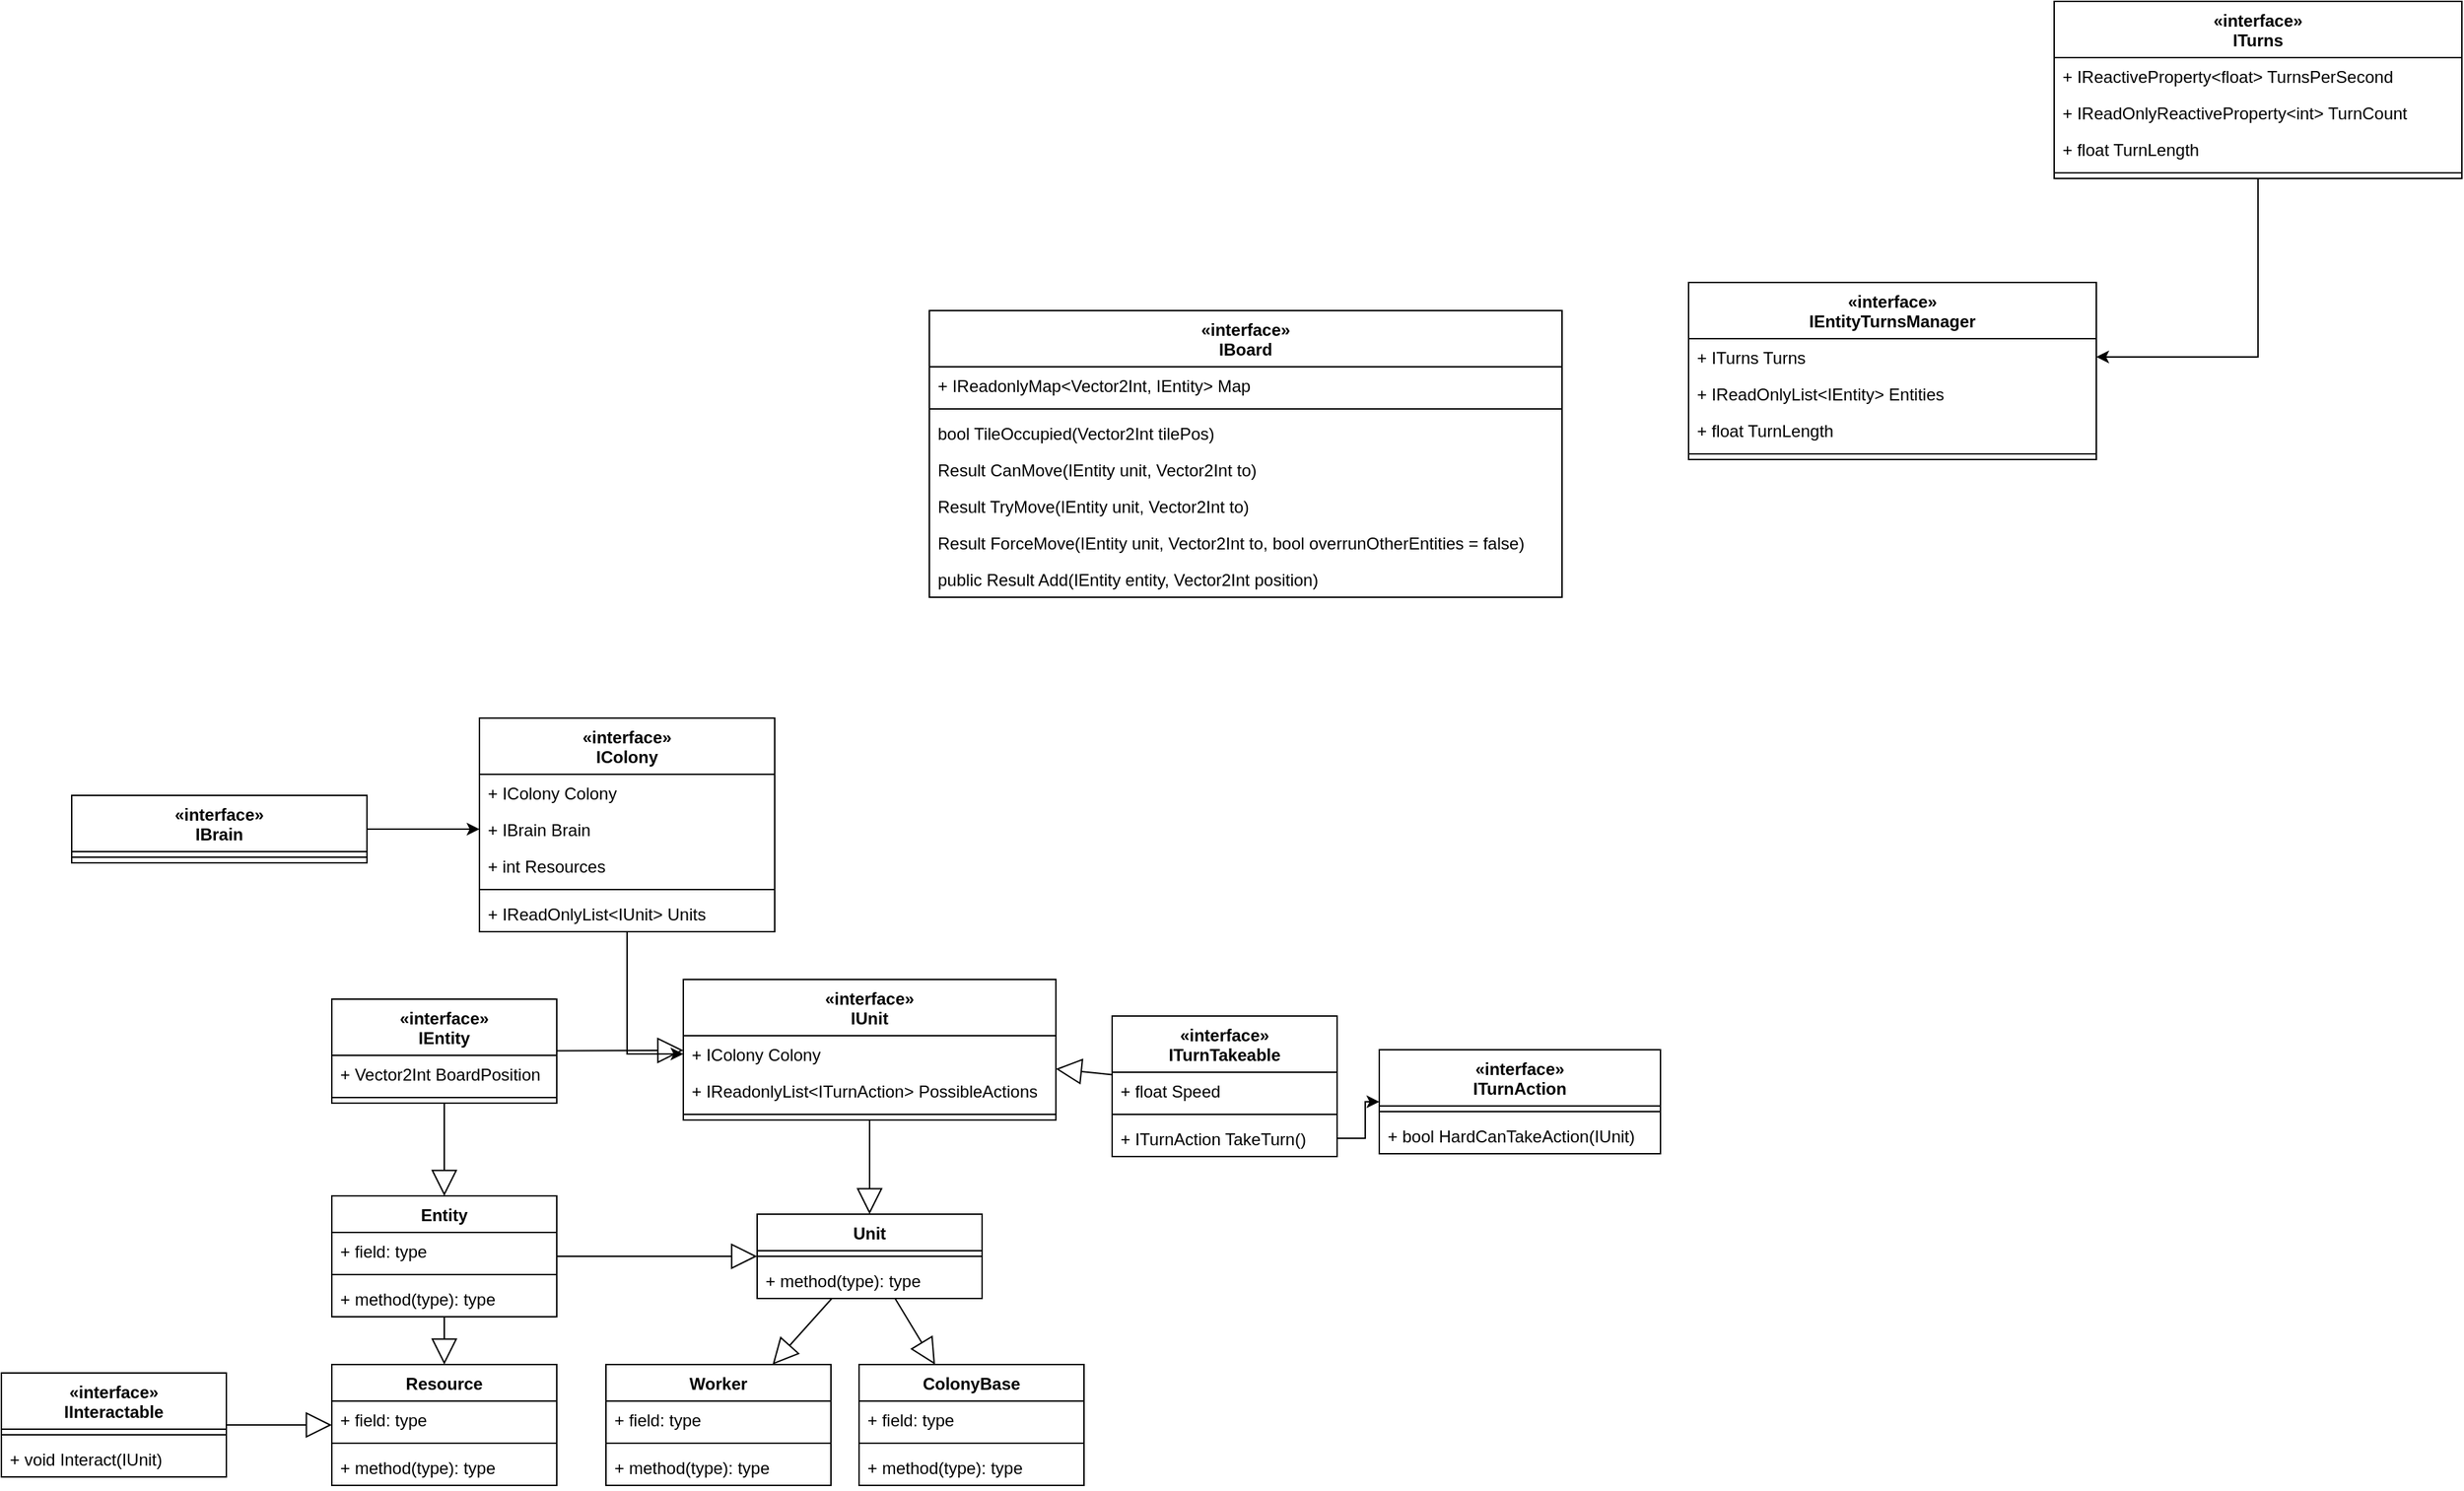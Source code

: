 <mxfile version="19.0.3" type="device" pages="4"><diagram id="ZLmnPXLpyZ1-UzSTO1Ew" name="EntityHierarchy"><mxGraphModel dx="1696" dy="1812" grid="1" gridSize="10" guides="1" tooltips="1" connect="1" arrows="1" fold="1" page="1" pageScale="1" pageWidth="850" pageHeight="1100" math="0" shadow="0"><root><mxCell id="0"/><mxCell id="1" parent="0"/><mxCell id="aMMaPW7xvZZe-4HKW5MD-9" value="" style="endArrow=block;endSize=16;endFill=0;html=1;rounded=0;" parent="1" source="5MEauvQWIaSt9LRrsVav-13" target="5MEauvQWIaSt9LRrsVav-9" edge="1"><mxGeometry x="0.429" y="-5" width="160" relative="1" as="geometry"><mxPoint x="470" y="200" as="sourcePoint"/><mxPoint x="630" y="200" as="targetPoint"/><mxPoint as="offset"/></mxGeometry></mxCell><mxCell id="aMMaPW7xvZZe-4HKW5MD-16" value="" style="endArrow=block;endSize=16;endFill=0;html=1;rounded=0;" parent="1" source="5MEauvQWIaSt9LRrsVav-35" target="5MEauvQWIaSt9LRrsVav-9" edge="1"><mxGeometry x="-0.333" width="160" relative="1" as="geometry"><mxPoint x="595.0" y="-70.0" as="sourcePoint"/><mxPoint x="478" y="-40" as="targetPoint"/><mxPoint as="offset"/></mxGeometry></mxCell><mxCell id="aMMaPW7xvZZe-4HKW5MD-17" value="" style="endArrow=block;endSize=16;endFill=0;html=1;rounded=0;" parent="1" source="5MEauvQWIaSt9LRrsVav-9" target="5MEauvQWIaSt9LRrsVav-4" edge="1"><mxGeometry x="-0.267" width="160" relative="1" as="geometry"><mxPoint x="545" y="68" as="sourcePoint"/><mxPoint x="545" y="128" as="targetPoint"/><mxPoint as="offset"/></mxGeometry></mxCell><mxCell id="aMMaPW7xvZZe-4HKW5MD-18" value="" style="endArrow=block;endSize=16;endFill=0;html=1;rounded=0;" parent="1" source="5MEauvQWIaSt9LRrsVav-17" target="5MEauvQWIaSt9LRrsVav-4" edge="1"><mxGeometry x="-0.267" width="160" relative="1" as="geometry"><mxPoint x="440" y="140" as="sourcePoint"/><mxPoint x="440" y="192" as="targetPoint"/><mxPoint as="offset"/></mxGeometry></mxCell><mxCell id="aMMaPW7xvZZe-4HKW5MD-19" value="" style="endArrow=block;endSize=16;endFill=0;html=1;rounded=0;" parent="1" source="5MEauvQWIaSt9LRrsVav-13" target="5MEauvQWIaSt9LRrsVav-17" edge="1"><mxGeometry x="-0.267" width="160" relative="1" as="geometry"><mxPoint x="555.0" y="80" as="sourcePoint"/><mxPoint x="555.0" y="110" as="targetPoint"/><mxPoint as="offset"/></mxGeometry></mxCell><mxCell id="5MEauvQWIaSt9LRrsVav-3" value="" style="endArrow=block;endSize=16;endFill=0;html=1;rounded=0;" parent="1" source="5MEauvQWIaSt9LRrsVav-4" target="5MEauvQWIaSt9LRrsVav-21" edge="1"><mxGeometry width="160" relative="1" as="geometry"><mxPoint x="670" y="149" as="sourcePoint"/><mxPoint x="775" y="149" as="targetPoint"/></mxGeometry></mxCell><mxCell id="5MEauvQWIaSt9LRrsVav-4" value="Unit" style="swimlane;fontStyle=1;align=center;verticalAlign=top;childLayout=stackLayout;horizontal=1;startSize=26;horizontalStack=0;resizeParent=1;resizeParentMax=0;resizeLast=0;collapsible=1;marginBottom=0;fontSize=12;fillColor=none;" parent="1" vertex="1"><mxGeometry x="567.5" y="173" width="160" height="60" as="geometry"><mxRectangle x="515" y="112" width="60" height="26" as="alternateBounds"/></mxGeometry></mxCell><mxCell id="5MEauvQWIaSt9LRrsVav-6" value="" style="line;strokeWidth=1;fillColor=none;align=left;verticalAlign=middle;spacingTop=-1;spacingLeft=3;spacingRight=3;rotatable=0;labelPosition=right;points=[];portConstraint=eastwest;fontSize=12;" parent="5MEauvQWIaSt9LRrsVav-4" vertex="1"><mxGeometry y="26" width="160" height="8" as="geometry"/></mxCell><mxCell id="5MEauvQWIaSt9LRrsVav-7" value="+ method(type): type" style="text;strokeColor=none;fillColor=none;align=left;verticalAlign=top;spacingLeft=4;spacingRight=4;overflow=hidden;rotatable=0;points=[[0,0.5],[1,0.5]];portConstraint=eastwest;fontSize=12;" parent="5MEauvQWIaSt9LRrsVav-4" vertex="1"><mxGeometry y="34" width="160" height="26" as="geometry"/></mxCell><mxCell id="5MEauvQWIaSt9LRrsVav-9" value="«interface»&#10;IUnit" style="swimlane;fontStyle=1;align=center;verticalAlign=top;childLayout=stackLayout;horizontal=1;startSize=40;horizontalStack=0;resizeParent=1;resizeParentMax=0;resizeLast=0;collapsible=1;marginBottom=0;fontSize=12;fillColor=none;" parent="1" vertex="1"><mxGeometry x="515" y="6" width="265" height="100" as="geometry"><mxRectangle x="700" y="-40" width="100" height="40" as="alternateBounds"/></mxGeometry></mxCell><mxCell id="5MEauvQWIaSt9LRrsVav-14" value="+ IColony Colony" style="text;strokeColor=none;fillColor=none;align=left;verticalAlign=top;spacingLeft=4;spacingRight=4;overflow=hidden;rotatable=0;points=[[0,0.5],[1,0.5]];portConstraint=eastwest;fontSize=12;" parent="5MEauvQWIaSt9LRrsVav-9" vertex="1"><mxGeometry y="40" width="265" height="26" as="geometry"/></mxCell><mxCell id="wo3nY_XV8WF72PllC1EJ-2" value="+ IReadonlyList&lt;ITurnAction&gt; PossibleActions" style="text;strokeColor=none;fillColor=none;align=left;verticalAlign=top;spacingLeft=4;spacingRight=4;overflow=hidden;rotatable=0;points=[[0,0.5],[1,0.5]];portConstraint=eastwest;fontSize=12;" parent="5MEauvQWIaSt9LRrsVav-9" vertex="1"><mxGeometry y="66" width="265" height="26" as="geometry"/></mxCell><mxCell id="5MEauvQWIaSt9LRrsVav-11" value="" style="line;strokeWidth=1;fillColor=none;align=left;verticalAlign=middle;spacingTop=-1;spacingLeft=3;spacingRight=3;rotatable=0;labelPosition=right;points=[];portConstraint=eastwest;fontSize=12;" parent="5MEauvQWIaSt9LRrsVav-9" vertex="1"><mxGeometry y="92" width="265" height="8" as="geometry"/></mxCell><mxCell id="5MEauvQWIaSt9LRrsVav-13" value="«interface»&#10;IEntity" style="swimlane;fontStyle=1;align=center;verticalAlign=top;childLayout=stackLayout;horizontal=1;startSize=40;horizontalStack=0;resizeParent=1;resizeParentMax=0;resizeLast=0;collapsible=1;marginBottom=0;fontSize=12;fillColor=none;" parent="1" vertex="1"><mxGeometry x="265" y="20" width="160" height="74" as="geometry"><mxRectangle x="700" y="-40" width="100" height="40" as="alternateBounds"/></mxGeometry></mxCell><mxCell id="5MEauvQWIaSt9LRrsVav-5" value="+ Vector2Int BoardPosition" style="text;strokeColor=none;fillColor=none;align=left;verticalAlign=top;spacingLeft=4;spacingRight=4;overflow=hidden;rotatable=0;points=[[0,0.5],[1,0.5]];portConstraint=eastwest;fontSize=12;" parent="5MEauvQWIaSt9LRrsVav-13" vertex="1"><mxGeometry y="40" width="160" height="26" as="geometry"/></mxCell><mxCell id="5MEauvQWIaSt9LRrsVav-15" value="" style="line;strokeWidth=1;fillColor=none;align=left;verticalAlign=middle;spacingTop=-1;spacingLeft=3;spacingRight=3;rotatable=0;labelPosition=right;points=[];portConstraint=eastwest;fontSize=12;" parent="5MEauvQWIaSt9LRrsVav-13" vertex="1"><mxGeometry y="66" width="160" height="8" as="geometry"/></mxCell><mxCell id="5MEauvQWIaSt9LRrsVav-17" value="Entity" style="swimlane;fontStyle=1;align=center;verticalAlign=top;childLayout=stackLayout;horizontal=1;startSize=26;horizontalStack=0;resizeParent=1;resizeParentMax=0;resizeLast=0;collapsible=1;marginBottom=0;fontSize=12;fillColor=none;" parent="1" vertex="1"><mxGeometry x="265" y="160" width="160" height="86" as="geometry"><mxRectangle x="515" y="112" width="60" height="26" as="alternateBounds"/></mxGeometry></mxCell><mxCell id="5MEauvQWIaSt9LRrsVav-18" value="+ field: type" style="text;strokeColor=none;fillColor=none;align=left;verticalAlign=top;spacingLeft=4;spacingRight=4;overflow=hidden;rotatable=0;points=[[0,0.5],[1,0.5]];portConstraint=eastwest;fontSize=12;" parent="5MEauvQWIaSt9LRrsVav-17" vertex="1"><mxGeometry y="26" width="160" height="26" as="geometry"/></mxCell><mxCell id="5MEauvQWIaSt9LRrsVav-19" value="" style="line;strokeWidth=1;fillColor=none;align=left;verticalAlign=middle;spacingTop=-1;spacingLeft=3;spacingRight=3;rotatable=0;labelPosition=right;points=[];portConstraint=eastwest;fontSize=12;" parent="5MEauvQWIaSt9LRrsVav-17" vertex="1"><mxGeometry y="52" width="160" height="8" as="geometry"/></mxCell><mxCell id="5MEauvQWIaSt9LRrsVav-20" value="+ method(type): type" style="text;strokeColor=none;fillColor=none;align=left;verticalAlign=top;spacingLeft=4;spacingRight=4;overflow=hidden;rotatable=0;points=[[0,0.5],[1,0.5]];portConstraint=eastwest;fontSize=12;" parent="5MEauvQWIaSt9LRrsVav-17" vertex="1"><mxGeometry y="60" width="160" height="26" as="geometry"/></mxCell><mxCell id="5MEauvQWIaSt9LRrsVav-21" value="ColonyBase" style="swimlane;fontStyle=1;align=center;verticalAlign=top;childLayout=stackLayout;horizontal=1;startSize=26;horizontalStack=0;resizeParent=1;resizeParentMax=0;resizeLast=0;collapsible=1;marginBottom=0;fontSize=12;fillColor=none;" parent="1" vertex="1"><mxGeometry x="640" y="280" width="160" height="86" as="geometry"><mxRectangle x="515" y="112" width="60" height="26" as="alternateBounds"/></mxGeometry></mxCell><mxCell id="5MEauvQWIaSt9LRrsVav-22" value="+ field: type" style="text;strokeColor=none;fillColor=none;align=left;verticalAlign=top;spacingLeft=4;spacingRight=4;overflow=hidden;rotatable=0;points=[[0,0.5],[1,0.5]];portConstraint=eastwest;fontSize=12;" parent="5MEauvQWIaSt9LRrsVav-21" vertex="1"><mxGeometry y="26" width="160" height="26" as="geometry"/></mxCell><mxCell id="5MEauvQWIaSt9LRrsVav-23" value="" style="line;strokeWidth=1;fillColor=none;align=left;verticalAlign=middle;spacingTop=-1;spacingLeft=3;spacingRight=3;rotatable=0;labelPosition=right;points=[];portConstraint=eastwest;fontSize=12;" parent="5MEauvQWIaSt9LRrsVav-21" vertex="1"><mxGeometry y="52" width="160" height="8" as="geometry"/></mxCell><mxCell id="5MEauvQWIaSt9LRrsVav-24" value="+ method(type): type" style="text;strokeColor=none;fillColor=none;align=left;verticalAlign=top;spacingLeft=4;spacingRight=4;overflow=hidden;rotatable=0;points=[[0,0.5],[1,0.5]];portConstraint=eastwest;fontSize=12;" parent="5MEauvQWIaSt9LRrsVav-21" vertex="1"><mxGeometry y="60" width="160" height="26" as="geometry"/></mxCell><mxCell id="5MEauvQWIaSt9LRrsVav-25" value="Worker" style="swimlane;fontStyle=1;align=center;verticalAlign=top;childLayout=stackLayout;horizontal=1;startSize=26;horizontalStack=0;resizeParent=1;resizeParentMax=0;resizeLast=0;collapsible=1;marginBottom=0;fontSize=12;fillColor=none;" parent="1" vertex="1"><mxGeometry x="460" y="280" width="160" height="86" as="geometry"><mxRectangle x="515" y="112" width="60" height="26" as="alternateBounds"/></mxGeometry></mxCell><mxCell id="5MEauvQWIaSt9LRrsVav-26" value="+ field: type" style="text;strokeColor=none;fillColor=none;align=left;verticalAlign=top;spacingLeft=4;spacingRight=4;overflow=hidden;rotatable=0;points=[[0,0.5],[1,0.5]];portConstraint=eastwest;fontSize=12;" parent="5MEauvQWIaSt9LRrsVav-25" vertex="1"><mxGeometry y="26" width="160" height="26" as="geometry"/></mxCell><mxCell id="5MEauvQWIaSt9LRrsVav-27" value="" style="line;strokeWidth=1;fillColor=none;align=left;verticalAlign=middle;spacingTop=-1;spacingLeft=3;spacingRight=3;rotatable=0;labelPosition=right;points=[];portConstraint=eastwest;fontSize=12;" parent="5MEauvQWIaSt9LRrsVav-25" vertex="1"><mxGeometry y="52" width="160" height="8" as="geometry"/></mxCell><mxCell id="5MEauvQWIaSt9LRrsVav-28" value="+ method(type): type" style="text;strokeColor=none;fillColor=none;align=left;verticalAlign=top;spacingLeft=4;spacingRight=4;overflow=hidden;rotatable=0;points=[[0,0.5],[1,0.5]];portConstraint=eastwest;fontSize=12;" parent="5MEauvQWIaSt9LRrsVav-25" vertex="1"><mxGeometry y="60" width="160" height="26" as="geometry"/></mxCell><mxCell id="5MEauvQWIaSt9LRrsVav-29" value="" style="endArrow=block;endSize=16;endFill=0;html=1;rounded=0;" parent="1" source="5MEauvQWIaSt9LRrsVav-4" target="5MEauvQWIaSt9LRrsVav-25" edge="1"><mxGeometry width="160" relative="1" as="geometry"><mxPoint x="662.589" y="208" as="sourcePoint"/><mxPoint x="772.411" y="290" as="targetPoint"/></mxGeometry></mxCell><mxCell id="5MEauvQWIaSt9LRrsVav-30" value="Resource" style="swimlane;fontStyle=1;align=center;verticalAlign=top;childLayout=stackLayout;horizontal=1;startSize=26;horizontalStack=0;resizeParent=1;resizeParentMax=0;resizeLast=0;collapsible=1;marginBottom=0;fontSize=12;fillColor=none;" parent="1" vertex="1"><mxGeometry x="265" y="280" width="160" height="86" as="geometry"><mxRectangle x="515" y="112" width="60" height="26" as="alternateBounds"/></mxGeometry></mxCell><mxCell id="5MEauvQWIaSt9LRrsVav-31" value="+ field: type" style="text;strokeColor=none;fillColor=none;align=left;verticalAlign=top;spacingLeft=4;spacingRight=4;overflow=hidden;rotatable=0;points=[[0,0.5],[1,0.5]];portConstraint=eastwest;fontSize=12;" parent="5MEauvQWIaSt9LRrsVav-30" vertex="1"><mxGeometry y="26" width="160" height="26" as="geometry"/></mxCell><mxCell id="5MEauvQWIaSt9LRrsVav-32" value="" style="line;strokeWidth=1;fillColor=none;align=left;verticalAlign=middle;spacingTop=-1;spacingLeft=3;spacingRight=3;rotatable=0;labelPosition=right;points=[];portConstraint=eastwest;fontSize=12;" parent="5MEauvQWIaSt9LRrsVav-30" vertex="1"><mxGeometry y="52" width="160" height="8" as="geometry"/></mxCell><mxCell id="5MEauvQWIaSt9LRrsVav-33" value="+ method(type): type" style="text;strokeColor=none;fillColor=none;align=left;verticalAlign=top;spacingLeft=4;spacingRight=4;overflow=hidden;rotatable=0;points=[[0,0.5],[1,0.5]];portConstraint=eastwest;fontSize=12;" parent="5MEauvQWIaSt9LRrsVav-30" vertex="1"><mxGeometry y="60" width="160" height="26" as="geometry"/></mxCell><mxCell id="5MEauvQWIaSt9LRrsVav-34" value="" style="endArrow=block;endSize=16;endFill=0;html=1;rounded=0;" parent="1" source="5MEauvQWIaSt9LRrsVav-17" target="5MEauvQWIaSt9LRrsVav-30" edge="1"><mxGeometry x="-0.267" width="160" relative="1" as="geometry"><mxPoint x="435" y="165" as="sourcePoint"/><mxPoint x="525" y="165" as="targetPoint"/><mxPoint as="offset"/></mxGeometry></mxCell><mxCell id="5MEauvQWIaSt9LRrsVav-35" value="«interface»&#10;ITurnTakeable" style="swimlane;fontStyle=1;align=center;verticalAlign=top;childLayout=stackLayout;horizontal=1;startSize=40;horizontalStack=0;resizeParent=1;resizeParentMax=0;resizeLast=0;collapsible=1;marginBottom=0;fontSize=12;fillColor=none;" parent="1" vertex="1"><mxGeometry x="820" y="32" width="160" height="100" as="geometry"><mxRectangle x="700" y="-40" width="100" height="40" as="alternateBounds"/></mxGeometry></mxCell><mxCell id="jrR51nOlbv4JMEnz9Pz7-1" value="+ float Speed" style="text;strokeColor=none;fillColor=none;align=left;verticalAlign=top;spacingLeft=4;spacingRight=4;overflow=hidden;rotatable=0;points=[[0,0.5],[1,0.5]];portConstraint=eastwest;fontSize=12;" vertex="1" parent="5MEauvQWIaSt9LRrsVav-35"><mxGeometry y="40" width="160" height="26" as="geometry"/></mxCell><mxCell id="5MEauvQWIaSt9LRrsVav-37" value="" style="line;strokeWidth=1;fillColor=none;align=left;verticalAlign=middle;spacingTop=-1;spacingLeft=3;spacingRight=3;rotatable=0;labelPosition=right;points=[];portConstraint=eastwest;fontSize=12;" parent="5MEauvQWIaSt9LRrsVav-35" vertex="1"><mxGeometry y="66" width="160" height="8" as="geometry"/></mxCell><mxCell id="5MEauvQWIaSt9LRrsVav-38" value="+ ITurnAction TakeTurn()" style="text;strokeColor=none;fillColor=none;align=left;verticalAlign=top;spacingLeft=4;spacingRight=4;overflow=hidden;rotatable=0;points=[[0,0.5],[1,0.5]];portConstraint=eastwest;fontSize=12;" parent="5MEauvQWIaSt9LRrsVav-35" vertex="1"><mxGeometry y="74" width="160" height="26" as="geometry"/></mxCell><mxCell id="5MEauvQWIaSt9LRrsVav-39" value="«interface»&#10;ITurnAction" style="swimlane;fontStyle=1;align=center;verticalAlign=top;childLayout=stackLayout;horizontal=1;startSize=40;horizontalStack=0;resizeParent=1;resizeParentMax=0;resizeLast=0;collapsible=1;marginBottom=0;fontSize=12;fillColor=none;" parent="1" vertex="1"><mxGeometry x="1010" y="56" width="200" height="74" as="geometry"><mxRectangle x="700" y="-40" width="100" height="40" as="alternateBounds"/></mxGeometry></mxCell><mxCell id="5MEauvQWIaSt9LRrsVav-41" value="" style="line;strokeWidth=1;fillColor=none;align=left;verticalAlign=middle;spacingTop=-1;spacingLeft=3;spacingRight=3;rotatable=0;labelPosition=right;points=[];portConstraint=eastwest;fontSize=12;" parent="5MEauvQWIaSt9LRrsVav-39" vertex="1"><mxGeometry y="40" width="200" height="8" as="geometry"/></mxCell><mxCell id="5MEauvQWIaSt9LRrsVav-42" value="+ bool HardCanTakeAction(IUnit)" style="text;strokeColor=none;fillColor=none;align=left;verticalAlign=top;spacingLeft=4;spacingRight=4;overflow=hidden;rotatable=0;points=[[0,0.5],[1,0.5]];portConstraint=eastwest;fontSize=12;" parent="5MEauvQWIaSt9LRrsVav-39" vertex="1"><mxGeometry y="48" width="200" height="26" as="geometry"/></mxCell><mxCell id="5MEauvQWIaSt9LRrsVav-43" style="edgeStyle=orthogonalEdgeStyle;rounded=0;orthogonalLoop=1;jettySize=auto;html=1;fontSize=12;" parent="1" source="5MEauvQWIaSt9LRrsVav-38" target="5MEauvQWIaSt9LRrsVav-39" edge="1"><mxGeometry relative="1" as="geometry"/></mxCell><mxCell id="5MEauvQWIaSt9LRrsVav-52" style="edgeStyle=orthogonalEdgeStyle;rounded=0;orthogonalLoop=1;jettySize=auto;html=1;fontSize=12;" parent="1" source="5MEauvQWIaSt9LRrsVav-48" target="5MEauvQWIaSt9LRrsVav-14" edge="1"><mxGeometry relative="1" as="geometry"/></mxCell><mxCell id="5MEauvQWIaSt9LRrsVav-48" value="«interface»&#10;IColony" style="swimlane;fontStyle=1;align=center;verticalAlign=top;childLayout=stackLayout;horizontal=1;startSize=40;horizontalStack=0;resizeParent=1;resizeParentMax=0;resizeLast=0;collapsible=1;marginBottom=0;fontSize=12;fillColor=none;" parent="1" vertex="1"><mxGeometry x="370" y="-180" width="210" height="152" as="geometry"><mxRectangle x="700" y="-40" width="100" height="40" as="alternateBounds"/></mxGeometry></mxCell><mxCell id="5MEauvQWIaSt9LRrsVav-49" value="+ IColony Colony" style="text;strokeColor=none;fillColor=none;align=left;verticalAlign=top;spacingLeft=4;spacingRight=4;overflow=hidden;rotatable=0;points=[[0,0.5],[1,0.5]];portConstraint=eastwest;fontSize=12;" parent="5MEauvQWIaSt9LRrsVav-48" vertex="1"><mxGeometry y="40" width="210" height="26" as="geometry"/></mxCell><mxCell id="5MEauvQWIaSt9LRrsVav-57" value="+ IBrain Brain" style="text;strokeColor=none;fillColor=none;align=left;verticalAlign=top;spacingLeft=4;spacingRight=4;overflow=hidden;rotatable=0;points=[[0,0.5],[1,0.5]];portConstraint=eastwest;fontSize=12;" parent="5MEauvQWIaSt9LRrsVav-48" vertex="1"><mxGeometry y="66" width="210" height="26" as="geometry"/></mxCell><mxCell id="6-rjkQkVWMGQ6FJhNRxT-1" value="+ int Resources" style="text;strokeColor=none;fillColor=none;align=left;verticalAlign=top;spacingLeft=4;spacingRight=4;overflow=hidden;rotatable=0;points=[[0,0.5],[1,0.5]];portConstraint=eastwest;fontSize=12;" parent="5MEauvQWIaSt9LRrsVav-48" vertex="1"><mxGeometry y="92" width="210" height="26" as="geometry"/></mxCell><mxCell id="5MEauvQWIaSt9LRrsVav-50" value="" style="line;strokeWidth=1;fillColor=none;align=left;verticalAlign=middle;spacingTop=-1;spacingLeft=3;spacingRight=3;rotatable=0;labelPosition=right;points=[];portConstraint=eastwest;fontSize=12;" parent="5MEauvQWIaSt9LRrsVav-48" vertex="1"><mxGeometry y="118" width="210" height="8" as="geometry"/></mxCell><mxCell id="5MEauvQWIaSt9LRrsVav-51" value="+ IReadOnlyList&lt;IUnit&gt; Units" style="text;strokeColor=none;fillColor=none;align=left;verticalAlign=top;spacingLeft=4;spacingRight=4;overflow=hidden;rotatable=0;points=[[0,0.5],[1,0.5]];portConstraint=eastwest;fontSize=12;" parent="5MEauvQWIaSt9LRrsVav-48" vertex="1"><mxGeometry y="126" width="210" height="26" as="geometry"/></mxCell><mxCell id="5MEauvQWIaSt9LRrsVav-58" style="edgeStyle=orthogonalEdgeStyle;rounded=0;orthogonalLoop=1;jettySize=auto;html=1;fontSize=12;" parent="1" source="5MEauvQWIaSt9LRrsVav-53" target="5MEauvQWIaSt9LRrsVav-57" edge="1"><mxGeometry relative="1" as="geometry"/></mxCell><mxCell id="5MEauvQWIaSt9LRrsVav-53" value="«interface»&#10;IBrain" style="swimlane;fontStyle=1;align=center;verticalAlign=top;childLayout=stackLayout;horizontal=1;startSize=40;horizontalStack=0;resizeParent=1;resizeParentMax=0;resizeLast=0;collapsible=1;marginBottom=0;fontSize=12;fillColor=none;" parent="1" vertex="1"><mxGeometry x="80" y="-125" width="210" height="48" as="geometry"><mxRectangle x="700" y="-40" width="100" height="40" as="alternateBounds"/></mxGeometry></mxCell><mxCell id="5MEauvQWIaSt9LRrsVav-55" value="" style="line;strokeWidth=1;fillColor=none;align=left;verticalAlign=middle;spacingTop=-1;spacingLeft=3;spacingRight=3;rotatable=0;labelPosition=right;points=[];portConstraint=eastwest;fontSize=12;" parent="5MEauvQWIaSt9LRrsVav-53" vertex="1"><mxGeometry y="40" width="210" height="8" as="geometry"/></mxCell><mxCell id="wo3nY_XV8WF72PllC1EJ-3" value="«interface»&#10;IInteractable" style="swimlane;fontStyle=1;align=center;verticalAlign=top;childLayout=stackLayout;horizontal=1;startSize=40;horizontalStack=0;resizeParent=1;resizeParentMax=0;resizeLast=0;collapsible=1;marginBottom=0;fontSize=12;fillColor=none;" parent="1" vertex="1"><mxGeometry x="30" y="286" width="160" height="74" as="geometry"><mxRectangle x="700" y="-40" width="100" height="40" as="alternateBounds"/></mxGeometry></mxCell><mxCell id="wo3nY_XV8WF72PllC1EJ-4" value="" style="line;strokeWidth=1;fillColor=none;align=left;verticalAlign=middle;spacingTop=-1;spacingLeft=3;spacingRight=3;rotatable=0;labelPosition=right;points=[];portConstraint=eastwest;fontSize=12;" parent="wo3nY_XV8WF72PllC1EJ-3" vertex="1"><mxGeometry y="40" width="160" height="8" as="geometry"/></mxCell><mxCell id="wo3nY_XV8WF72PllC1EJ-5" value="+ void Interact(IUnit)" style="text;strokeColor=none;fillColor=none;align=left;verticalAlign=top;spacingLeft=4;spacingRight=4;overflow=hidden;rotatable=0;points=[[0,0.5],[1,0.5]];portConstraint=eastwest;fontSize=12;" parent="wo3nY_XV8WF72PllC1EJ-3" vertex="1"><mxGeometry y="48" width="160" height="26" as="geometry"/></mxCell><mxCell id="wo3nY_XV8WF72PllC1EJ-6" value="" style="endArrow=block;endSize=16;endFill=0;html=1;rounded=0;" parent="1" source="wo3nY_XV8WF72PllC1EJ-3" target="5MEauvQWIaSt9LRrsVav-30" edge="1"><mxGeometry x="-0.267" width="160" relative="1" as="geometry"><mxPoint x="355" y="256" as="sourcePoint"/><mxPoint x="355" y="290" as="targetPoint"/><mxPoint as="offset"/></mxGeometry></mxCell><mxCell id="6-rjkQkVWMGQ6FJhNRxT-2" value="«interface»&#10;IBoard" style="swimlane;fontStyle=1;align=center;verticalAlign=top;childLayout=stackLayout;horizontal=1;startSize=40;horizontalStack=0;resizeParent=1;resizeParentMax=0;resizeLast=0;collapsible=1;marginBottom=0;fontSize=12;fillColor=none;" parent="1" vertex="1"><mxGeometry x="690" y="-470" width="450" height="204" as="geometry"><mxRectangle x="700" y="-40" width="100" height="40" as="alternateBounds"/></mxGeometry></mxCell><mxCell id="6-rjkQkVWMGQ6FJhNRxT-3" value="+ IReadonlyMap&lt;Vector2Int, IEntity&gt; Map" style="text;strokeColor=none;fillColor=none;align=left;verticalAlign=top;spacingLeft=4;spacingRight=4;overflow=hidden;rotatable=0;points=[[0,0.5],[1,0.5]];portConstraint=eastwest;fontSize=12;" parent="6-rjkQkVWMGQ6FJhNRxT-2" vertex="1"><mxGeometry y="40" width="450" height="26" as="geometry"/></mxCell><mxCell id="6-rjkQkVWMGQ6FJhNRxT-6" value="" style="line;strokeWidth=1;fillColor=none;align=left;verticalAlign=middle;spacingTop=-1;spacingLeft=3;spacingRight=3;rotatable=0;labelPosition=right;points=[];portConstraint=eastwest;fontSize=12;" parent="6-rjkQkVWMGQ6FJhNRxT-2" vertex="1"><mxGeometry y="66" width="450" height="8" as="geometry"/></mxCell><mxCell id="nCnvHxLGrFyxzES70old-2" value="bool TileOccupied(Vector2Int tilePos)" style="text;strokeColor=none;fillColor=none;align=left;verticalAlign=top;spacingLeft=4;spacingRight=4;overflow=hidden;rotatable=0;points=[[0,0.5],[1,0.5]];portConstraint=eastwest;fontSize=12;" parent="6-rjkQkVWMGQ6FJhNRxT-2" vertex="1"><mxGeometry y="74" width="450" height="26" as="geometry"/></mxCell><mxCell id="nCnvHxLGrFyxzES70old-3" value="Result CanMove(IEntity unit, Vector2Int to)" style="text;strokeColor=none;fillColor=none;align=left;verticalAlign=top;spacingLeft=4;spacingRight=4;overflow=hidden;rotatable=0;points=[[0,0.5],[1,0.5]];portConstraint=eastwest;fontSize=12;" parent="6-rjkQkVWMGQ6FJhNRxT-2" vertex="1"><mxGeometry y="100" width="450" height="26" as="geometry"/></mxCell><mxCell id="nCnvHxLGrFyxzES70old-4" value="Result TryMove(IEntity unit, Vector2Int to)" style="text;strokeColor=none;fillColor=none;align=left;verticalAlign=top;spacingLeft=4;spacingRight=4;overflow=hidden;rotatable=0;points=[[0,0.5],[1,0.5]];portConstraint=eastwest;fontSize=12;" parent="6-rjkQkVWMGQ6FJhNRxT-2" vertex="1"><mxGeometry y="126" width="450" height="26" as="geometry"/></mxCell><mxCell id="nCnvHxLGrFyxzES70old-5" value="Result ForceMove(IEntity unit, Vector2Int to, bool overrunOtherEntities = false)" style="text;strokeColor=none;fillColor=none;align=left;verticalAlign=top;spacingLeft=4;spacingRight=4;overflow=hidden;rotatable=0;points=[[0,0.5],[1,0.5]];portConstraint=eastwest;fontSize=12;" parent="6-rjkQkVWMGQ6FJhNRxT-2" vertex="1"><mxGeometry y="152" width="450" height="26" as="geometry"/></mxCell><mxCell id="nCnvHxLGrFyxzES70old-6" value="public Result Add(IEntity entity, Vector2Int position)" style="text;strokeColor=none;fillColor=none;align=left;verticalAlign=top;spacingLeft=4;spacingRight=4;overflow=hidden;rotatable=0;points=[[0,0.5],[1,0.5]];portConstraint=eastwest;fontSize=12;" parent="6-rjkQkVWMGQ6FJhNRxT-2" vertex="1"><mxGeometry y="178" width="450" height="26" as="geometry"/></mxCell><mxCell id="wiAEHvTFsef09-gE3----6" style="edgeStyle=orthogonalEdgeStyle;rounded=0;orthogonalLoop=1;jettySize=auto;html=1;" parent="1" source="nCnvHxLGrFyxzES70old-7" target="wiAEHvTFsef09-gE3----2" edge="1"><mxGeometry relative="1" as="geometry"/></mxCell><mxCell id="nCnvHxLGrFyxzES70old-7" value="«interface»&#10;ITurns" style="swimlane;fontStyle=1;align=center;verticalAlign=top;childLayout=stackLayout;horizontal=1;startSize=40;horizontalStack=0;resizeParent=1;resizeParentMax=0;resizeLast=0;collapsible=1;marginBottom=0;fontSize=12;fillColor=none;" parent="1" vertex="1"><mxGeometry x="1490" y="-690" width="290" height="126" as="geometry"><mxRectangle x="700" y="-40" width="100" height="40" as="alternateBounds"/></mxGeometry></mxCell><mxCell id="nCnvHxLGrFyxzES70old-9" value="+ IReactiveProperty&lt;float&gt; TurnsPerSecond" style="text;strokeColor=none;fillColor=none;align=left;verticalAlign=top;spacingLeft=4;spacingRight=4;overflow=hidden;rotatable=0;points=[[0,0.5],[1,0.5]];portConstraint=eastwest;fontSize=12;" parent="nCnvHxLGrFyxzES70old-7" vertex="1"><mxGeometry y="40" width="290" height="26" as="geometry"/></mxCell><mxCell id="nCnvHxLGrFyxzES70old-12" value="+ IReadOnlyReactiveProperty&lt;int&gt; TurnCount" style="text;strokeColor=none;fillColor=none;align=left;verticalAlign=top;spacingLeft=4;spacingRight=4;overflow=hidden;rotatable=0;points=[[0,0.5],[1,0.5]];portConstraint=eastwest;fontSize=12;" parent="nCnvHxLGrFyxzES70old-7" vertex="1"><mxGeometry y="66" width="290" height="26" as="geometry"/></mxCell><mxCell id="nCnvHxLGrFyxzES70old-13" value="+ float TurnLength" style="text;strokeColor=none;fillColor=none;align=left;verticalAlign=top;spacingLeft=4;spacingRight=4;overflow=hidden;rotatable=0;points=[[0,0.5],[1,0.5]];portConstraint=eastwest;fontSize=12;" parent="nCnvHxLGrFyxzES70old-7" vertex="1"><mxGeometry y="92" width="290" height="26" as="geometry"/></mxCell><mxCell id="nCnvHxLGrFyxzES70old-8" value="" style="line;strokeWidth=1;fillColor=none;align=left;verticalAlign=middle;spacingTop=-1;spacingLeft=3;spacingRight=3;rotatable=0;labelPosition=right;points=[];portConstraint=eastwest;fontSize=12;" parent="nCnvHxLGrFyxzES70old-7" vertex="1"><mxGeometry y="118" width="290" height="8" as="geometry"/></mxCell><mxCell id="wiAEHvTFsef09-gE3----1" value="«interface»&#10;IEntityTurnsManager" style="swimlane;fontStyle=1;align=center;verticalAlign=top;childLayout=stackLayout;horizontal=1;startSize=40;horizontalStack=0;resizeParent=1;resizeParentMax=0;resizeLast=0;collapsible=1;marginBottom=0;fontSize=12;fillColor=none;" parent="1" vertex="1"><mxGeometry x="1230" y="-490" width="290" height="126" as="geometry"><mxRectangle x="700" y="-40" width="100" height="40" as="alternateBounds"/></mxGeometry></mxCell><mxCell id="wiAEHvTFsef09-gE3----2" value="+ ITurns Turns" style="text;strokeColor=none;fillColor=none;align=left;verticalAlign=top;spacingLeft=4;spacingRight=4;overflow=hidden;rotatable=0;points=[[0,0.5],[1,0.5]];portConstraint=eastwest;fontSize=12;" parent="wiAEHvTFsef09-gE3----1" vertex="1"><mxGeometry y="40" width="290" height="26" as="geometry"/></mxCell><mxCell id="wiAEHvTFsef09-gE3----3" value="+ IReadOnlyList&lt;IEntity&gt; Entities" style="text;strokeColor=none;fillColor=none;align=left;verticalAlign=top;spacingLeft=4;spacingRight=4;overflow=hidden;rotatable=0;points=[[0,0.5],[1,0.5]];portConstraint=eastwest;fontSize=12;" parent="wiAEHvTFsef09-gE3----1" vertex="1"><mxGeometry y="66" width="290" height="26" as="geometry"/></mxCell><mxCell id="wiAEHvTFsef09-gE3----4" value="+ float TurnLength" style="text;strokeColor=none;fillColor=none;align=left;verticalAlign=top;spacingLeft=4;spacingRight=4;overflow=hidden;rotatable=0;points=[[0,0.5],[1,0.5]];portConstraint=eastwest;fontSize=12;" parent="wiAEHvTFsef09-gE3----1" vertex="1"><mxGeometry y="92" width="290" height="26" as="geometry"/></mxCell><mxCell id="wiAEHvTFsef09-gE3----5" value="" style="line;strokeWidth=1;fillColor=none;align=left;verticalAlign=middle;spacingTop=-1;spacingLeft=3;spacingRight=3;rotatable=0;labelPosition=right;points=[];portConstraint=eastwest;fontSize=12;" parent="wiAEHvTFsef09-gE3----1" vertex="1"><mxGeometry y="118" width="290" height="8" as="geometry"/></mxCell></root></mxGraphModel></diagram><diagram id="QMm8ZDMD9RglZkIjN_jV" name="Score"><mxGraphModel dx="1102" dy="937" grid="1" gridSize="10" guides="1" tooltips="1" connect="1" arrows="1" fold="1" page="1" pageScale="1" pageWidth="850" pageHeight="1100" math="0" shadow="0"><root><mxCell id="0"/><mxCell id="1" parent="0"/><mxCell id="sGHHU5OIVWb1_RRYMHSe-1" value="ColonyScore = CLR/Average CLR" style="text;html=1;align=center;verticalAlign=middle;resizable=0;points=[];autosize=1;strokeColor=none;fillColor=none;" parent="1" vertex="1"><mxGeometry x="145" y="90" width="190" height="20" as="geometry"/></mxCell><mxCell id="sGHHU5OIVWb1_RRYMHSe-2" value="CLR = ColonyResourcesValue" style="text;html=1;align=center;verticalAlign=middle;resizable=0;points=[];autosize=1;strokeColor=none;fillColor=none;" parent="1" vertex="1"><mxGeometry x="150" y="60" width="180" height="20" as="geometry"/></mxCell><mxCell id="sGHHU5OIVWb1_RRYMHSe-3" value="Win condition = Only colony left" style="text;html=1;align=center;verticalAlign=middle;resizable=0;points=[];autosize=1;strokeColor=none;fillColor=none;" parent="1" vertex="1"><mxGeometry x="145" y="120" width="180" height="20" as="geometry"/></mxCell></root></mxGraphModel></diagram><diagram id="UEfEeFI0t6CBOSbW_3zT" name="Possible actions"><mxGraphModel dx="1550" dy="824" grid="1" gridSize="10" guides="1" tooltips="1" connect="1" arrows="1" fold="1" page="1" pageScale="1" pageWidth="850" pageHeight="1100" math="0" shadow="0"><root><mxCell id="0"/><mxCell id="1" parent="0"/><mxCell id="u5Pn6P64F6f4GLmvxHn_-18" value="Any unit" style="swimlane;fontStyle=0;childLayout=stackLayout;horizontal=1;startSize=26;fillColor=none;horizontalStack=0;resizeParent=1;resizeParentMax=0;resizeLast=0;collapsible=1;marginBottom=0;fontSize=12;" vertex="1" parent="1"><mxGeometry x="270" y="70" width="140" height="52" as="geometry"/></mxCell><mxCell id="u5Pn6P64F6f4GLmvxHn_-19" value="+ Wait" style="text;strokeColor=none;fillColor=none;align=left;verticalAlign=top;spacingLeft=4;spacingRight=4;overflow=hidden;rotatable=0;points=[[0,0.5],[1,0.5]];portConstraint=eastwest;fontSize=12;" vertex="1" parent="u5Pn6P64F6f4GLmvxHn_-18"><mxGeometry y="26" width="140" height="26" as="geometry"/></mxCell><mxCell id="u5Pn6P64F6f4GLmvxHn_-23" value="Colony" style="swimlane;fontStyle=0;childLayout=stackLayout;horizontal=1;startSize=26;fillColor=none;horizontalStack=0;resizeParent=1;resizeParentMax=0;resizeLast=0;collapsible=1;marginBottom=0;fontSize=12;" vertex="1" parent="1"><mxGeometry x="130" y="160" width="140" height="52" as="geometry"/></mxCell><mxCell id="u5Pn6P64F6f4GLmvxHn_-24" value="+ Build worker" style="text;strokeColor=none;fillColor=none;align=left;verticalAlign=top;spacingLeft=4;spacingRight=4;overflow=hidden;rotatable=0;points=[[0,0.5],[1,0.5]];portConstraint=eastwest;fontSize=12;" vertex="1" parent="u5Pn6P64F6f4GLmvxHn_-23"><mxGeometry y="26" width="140" height="26" as="geometry"/></mxCell><mxCell id="u5Pn6P64F6f4GLmvxHn_-25" value="Worker" style="swimlane;fontStyle=0;childLayout=stackLayout;horizontal=1;startSize=26;fillColor=none;horizontalStack=0;resizeParent=1;resizeParentMax=0;resizeLast=0;collapsible=1;marginBottom=0;fontSize=12;" vertex="1" parent="1"><mxGeometry x="410" y="160" width="140" height="104" as="geometry"/></mxCell><mxCell id="u5Pn6P64F6f4GLmvxHn_-26" value="+ Attack" style="text;strokeColor=none;fillColor=none;align=left;verticalAlign=top;spacingLeft=4;spacingRight=4;overflow=hidden;rotatable=0;points=[[0,0.5],[1,0.5]];portConstraint=eastwest;fontSize=12;" vertex="1" parent="u5Pn6P64F6f4GLmvxHn_-25"><mxGeometry y="26" width="140" height="26" as="geometry"/></mxCell><mxCell id="u5Pn6P64F6f4GLmvxHn_-27" value="+ Mine" style="text;strokeColor=none;fillColor=none;align=left;verticalAlign=top;spacingLeft=4;spacingRight=4;overflow=hidden;rotatable=0;points=[[0,0.5],[1,0.5]];portConstraint=eastwest;fontSize=12;" vertex="1" parent="u5Pn6P64F6f4GLmvxHn_-25"><mxGeometry y="52" width="140" height="26" as="geometry"/></mxCell><mxCell id="u5Pn6P64F6f4GLmvxHn_-28" value="+ Move" style="text;strokeColor=none;fillColor=none;align=left;verticalAlign=top;spacingLeft=4;spacingRight=4;overflow=hidden;rotatable=0;points=[[0,0.5],[1,0.5]];portConstraint=eastwest;fontSize=12;" vertex="1" parent="u5Pn6P64F6f4GLmvxHn_-25"><mxGeometry y="78" width="140" height="26" as="geometry"/></mxCell></root></mxGraphModel></diagram><diagram id="1Ti_MgnFQ16XYXQc4b30" name="Page-4"><mxGraphModel dx="1824" dy="969" grid="1" gridSize="10" guides="1" tooltips="1" connect="1" arrows="1" fold="1" page="1" pageScale="1" pageWidth="850" pageHeight="1100" math="0" shadow="0"><root><mxCell id="0"/><mxCell id="1" parent="0"/></root></mxGraphModel></diagram></mxfile>